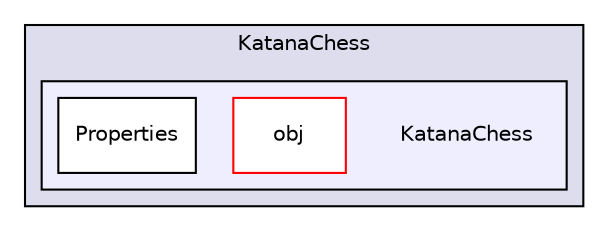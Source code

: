 digraph "C:/Users/Daniel/Documents/Visual Studio 2013/Projects/KatanaChess/KatanaChess" {
  compound=true
  node [ fontsize="10", fontname="Helvetica"];
  edge [ labelfontsize="10", labelfontname="Helvetica"];
  subgraph clusterdir_eadb2313429991876814a02567d40477 {
    graph [ bgcolor="#ddddee", pencolor="black", label="KatanaChess" fontname="Helvetica", fontsize="10", URL="dir_eadb2313429991876814a02567d40477.html"]
  subgraph clusterdir_163f265b17ba635718f60e03fd2f288c {
    graph [ bgcolor="#eeeeff", pencolor="black", label="" URL="dir_163f265b17ba635718f60e03fd2f288c.html"];
    dir_163f265b17ba635718f60e03fd2f288c [shape=plaintext label="KatanaChess"];
    dir_ca61d57aa909c79b5cfaa99b264a2130 [shape=box label="obj" color="red" fillcolor="white" style="filled" URL="dir_ca61d57aa909c79b5cfaa99b264a2130.html"];
    dir_cb2773d6311383a74a236d325dc3ec9b [shape=box label="Properties" color="black" fillcolor="white" style="filled" URL="dir_cb2773d6311383a74a236d325dc3ec9b.html"];
  }
  }
}
